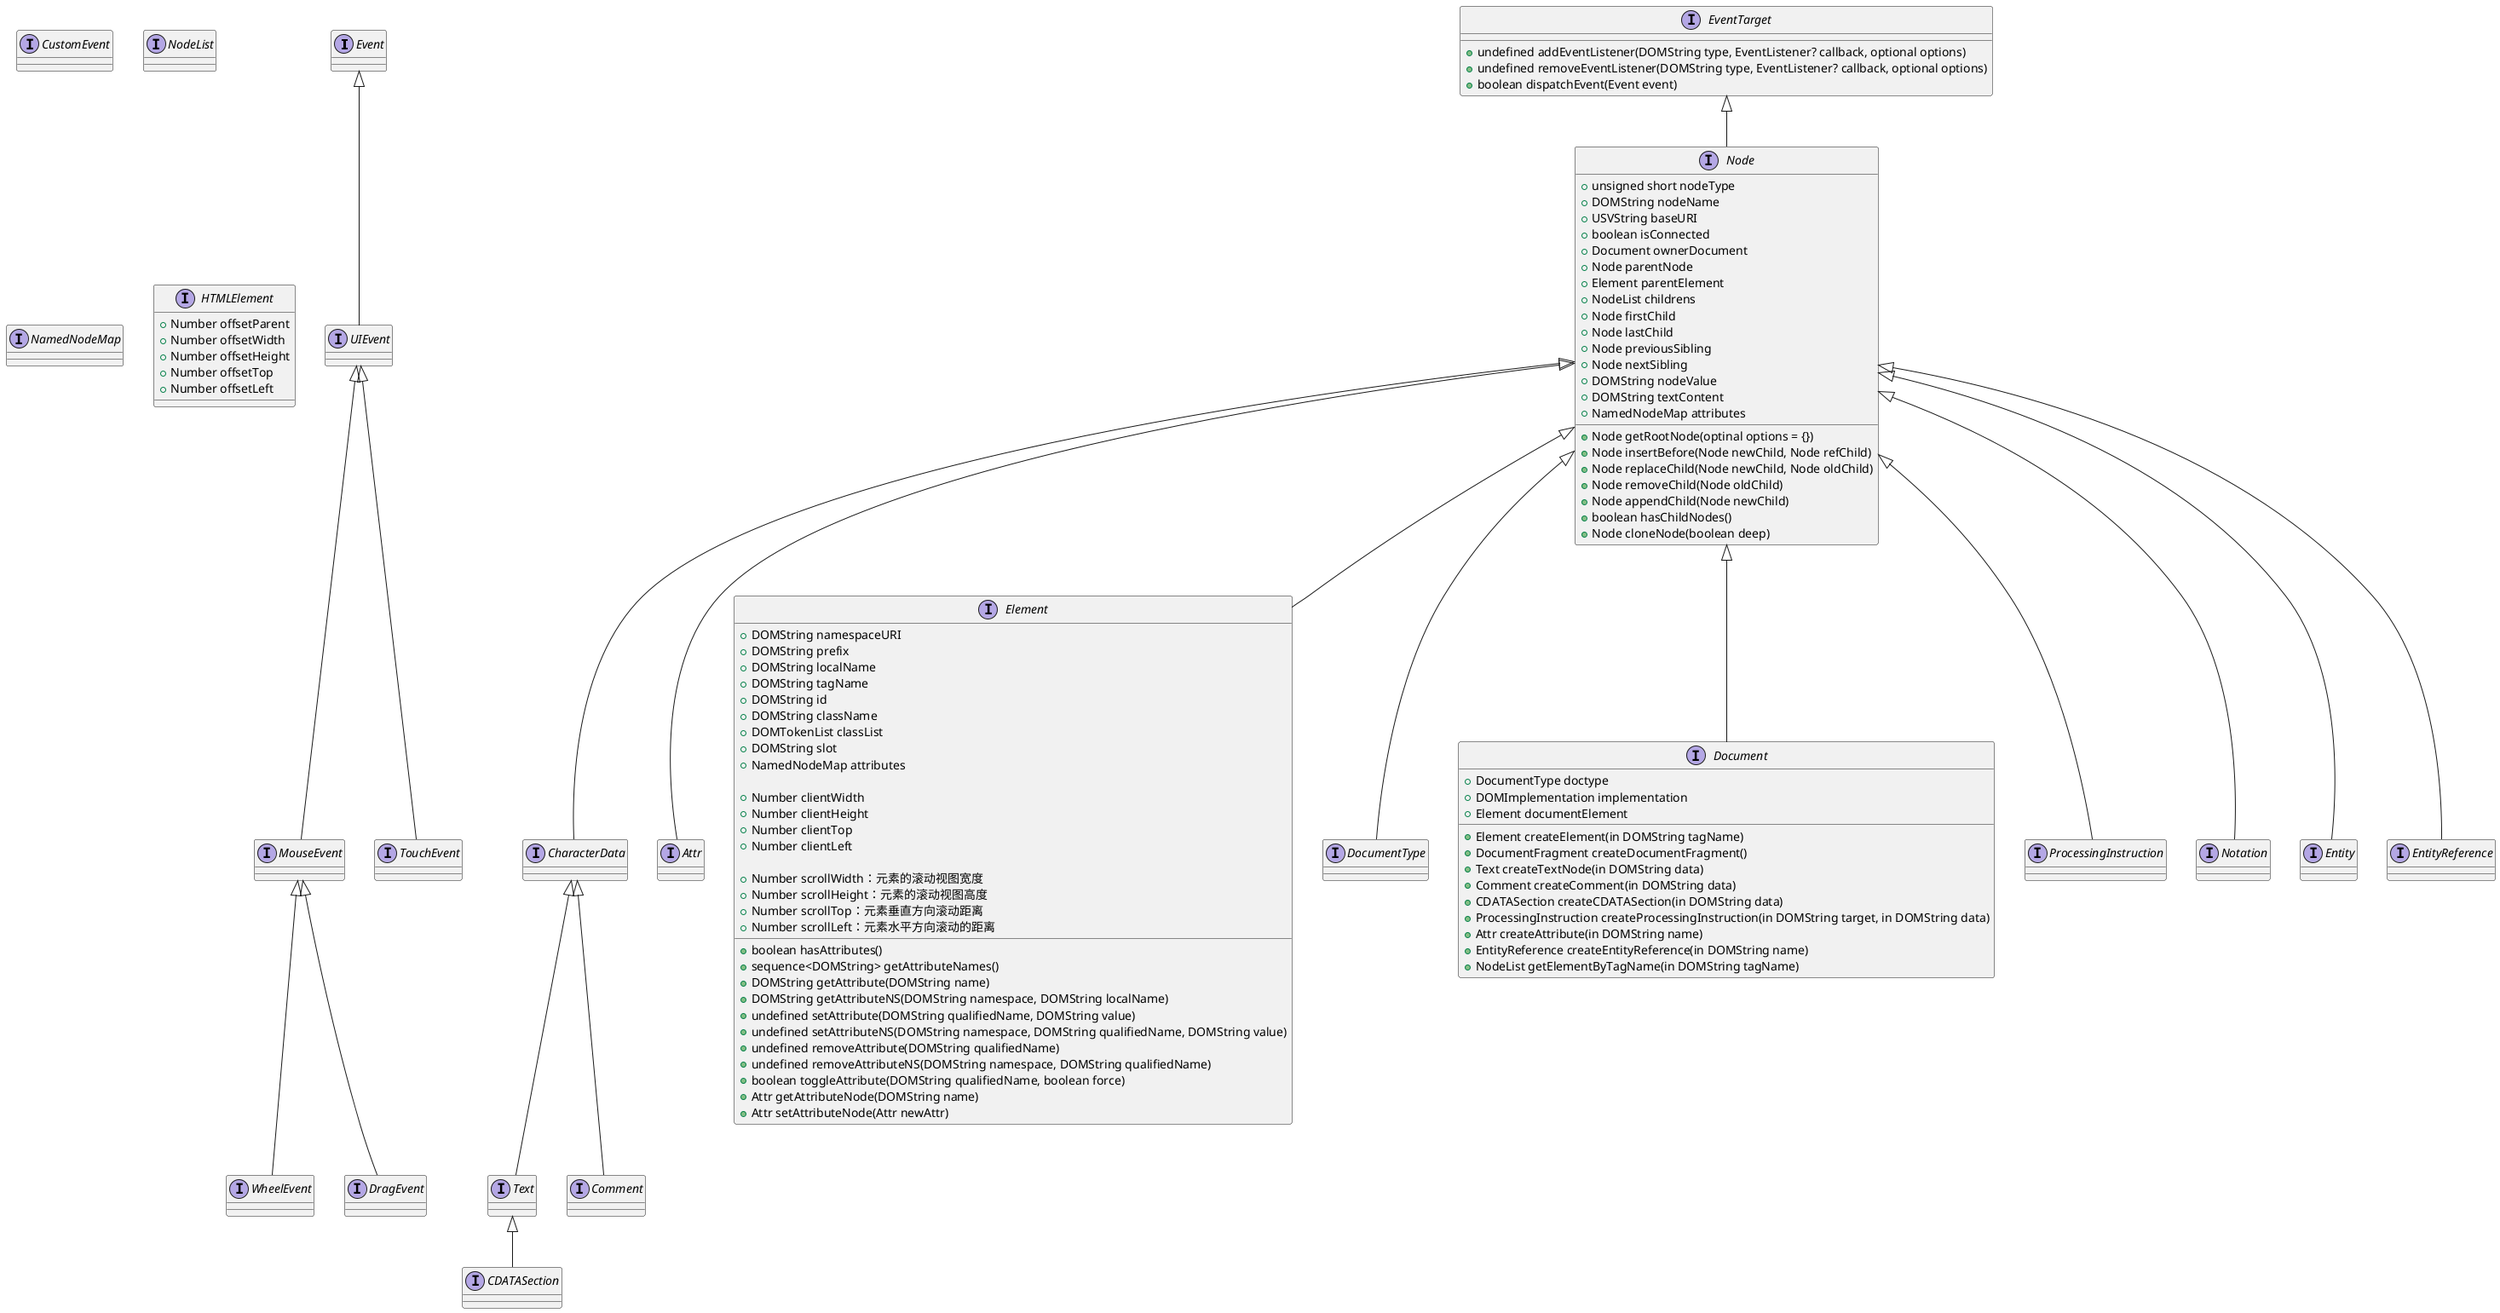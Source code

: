 @startuml DOM
    interface Event {}
    interface UIEvent {}
    interface MouseEvent {}
    interface TouchEvent {}
    interface WheelEvent {}
    interface DragEvent {}

    Event <|-- UIEvent
    UIEvent <|-- TouchEvent
    UIEvent <|-- MouseEvent
    MouseEvent <|-- WheelEvent
    MouseEvent <|-- DragEvent

    interface EventTarget {
        + undefined addEventListener(DOMString type, EventListener? callback, optional options)
        + undefined removeEventListener(DOMString type, EventListener? callback, optional options)
        + boolean dispatchEvent(Event event)
    }
    interface CustomEvent {}
    interface NodeList {}
    interface NamedNodeMap {}
    interface Node {
        + unsigned short nodeType
        + DOMString nodeName
        + USVString baseURI
        + boolean isConnected
        + Document ownerDocument
        + Node parentNode
        + Element parentElement
        + NodeList childrens
        + Node firstChild
        + Node lastChild
        + Node previousSibling
        + Node nextSibling
        + DOMString nodeValue
        + DOMString textContent
        + NamedNodeMap attributes
        + Node getRootNode(optinal options = {})
        + Node insertBefore(Node newChild, Node refChild)
        + Node replaceChild(Node newChild, Node oldChild)
        + Node removeChild(Node oldChild)
        + Node appendChild(Node newChild)
        + boolean hasChildNodes()
        + Node cloneNode(boolean deep)
    }
    interface CharacterData {}
    interface Attr {}
    interface Element {
        + DOMString namespaceURI
        + DOMString prefix
        + DOMString localName
        + DOMString tagName
        + DOMString id
        + DOMString className
        + DOMTokenList classList
        + DOMString slot
        + NamedNodeMap attributes

        + Number clientWidth
        + Number clientHeight
        + Number clientTop
        + Number clientLeft

        + Number scrollWidth：元素的滚动视图宽度
        + Number scrollHeight：元素的滚动视图高度
        + Number scrollTop：元素垂直方向滚动距离
        + Number scrollLeft：元素水平方向滚动的距离

        + boolean hasAttributes()
        + sequence<DOMString> getAttributeNames()
        + DOMString getAttribute(DOMString name)
        + DOMString getAttributeNS(DOMString namespace, DOMString localName)
        + undefined setAttribute(DOMString qualifiedName, DOMString value)
        + undefined setAttributeNS(DOMString namespace, DOMString qualifiedName, DOMString value)
        + undefined removeAttribute(DOMString qualifiedName)
        + undefined removeAttributeNS(DOMString namespace, DOMString qualifiedName)
        + boolean toggleAttribute(DOMString qualifiedName, boolean force)
        + Attr getAttributeNode(DOMString name)
        + Attr setAttributeNode(Attr newAttr)
    }
    interface DocumentType {}
    interface Document {
        + DocumentType doctype
        + DOMImplementation implementation
        + Element documentElement
        + Element createElement(in DOMString tagName)
        + DocumentFragment createDocumentFragment()
        + Text createTextNode(in DOMString data)
        + Comment createComment(in DOMString data)
        + CDATASection createCDATASection(in DOMString data)
        + ProcessingInstruction createProcessingInstruction(in DOMString target, in DOMString data)
        + Attr createAttribute(in DOMString name)
        + EntityReference createEntityReference(in DOMString name)
        + NodeList getElementByTagName(in DOMString tagName)
    }
    interface ProcessingInstruction {}
    interface Notation {}
    interface Entity {}
    interface EntityReference {}

    interface Text {}
    interface Comment {}

    interface CDATASection {}

    interface HTMLElement {
        + Number offsetParent
        + Number offsetWidth
        + Number offsetHeight
        + Number offsetTop
        + Number offsetLeft
    }

    EventTarget <|-- Node
    Node <|-- CharacterData
    Node <|-- Attr
    Node <|-- Element
    Node <|-- DocumentType
    Node <|-- Document
    Node <|-- ProcessingInstruction
    Node <|-- Notation
    Node <|-- Entity
    Node <|-- EntityReference
    CharacterData <|-- Text
    CharacterData <|-- Comment
    Text <|-- CDATASection



@enduml